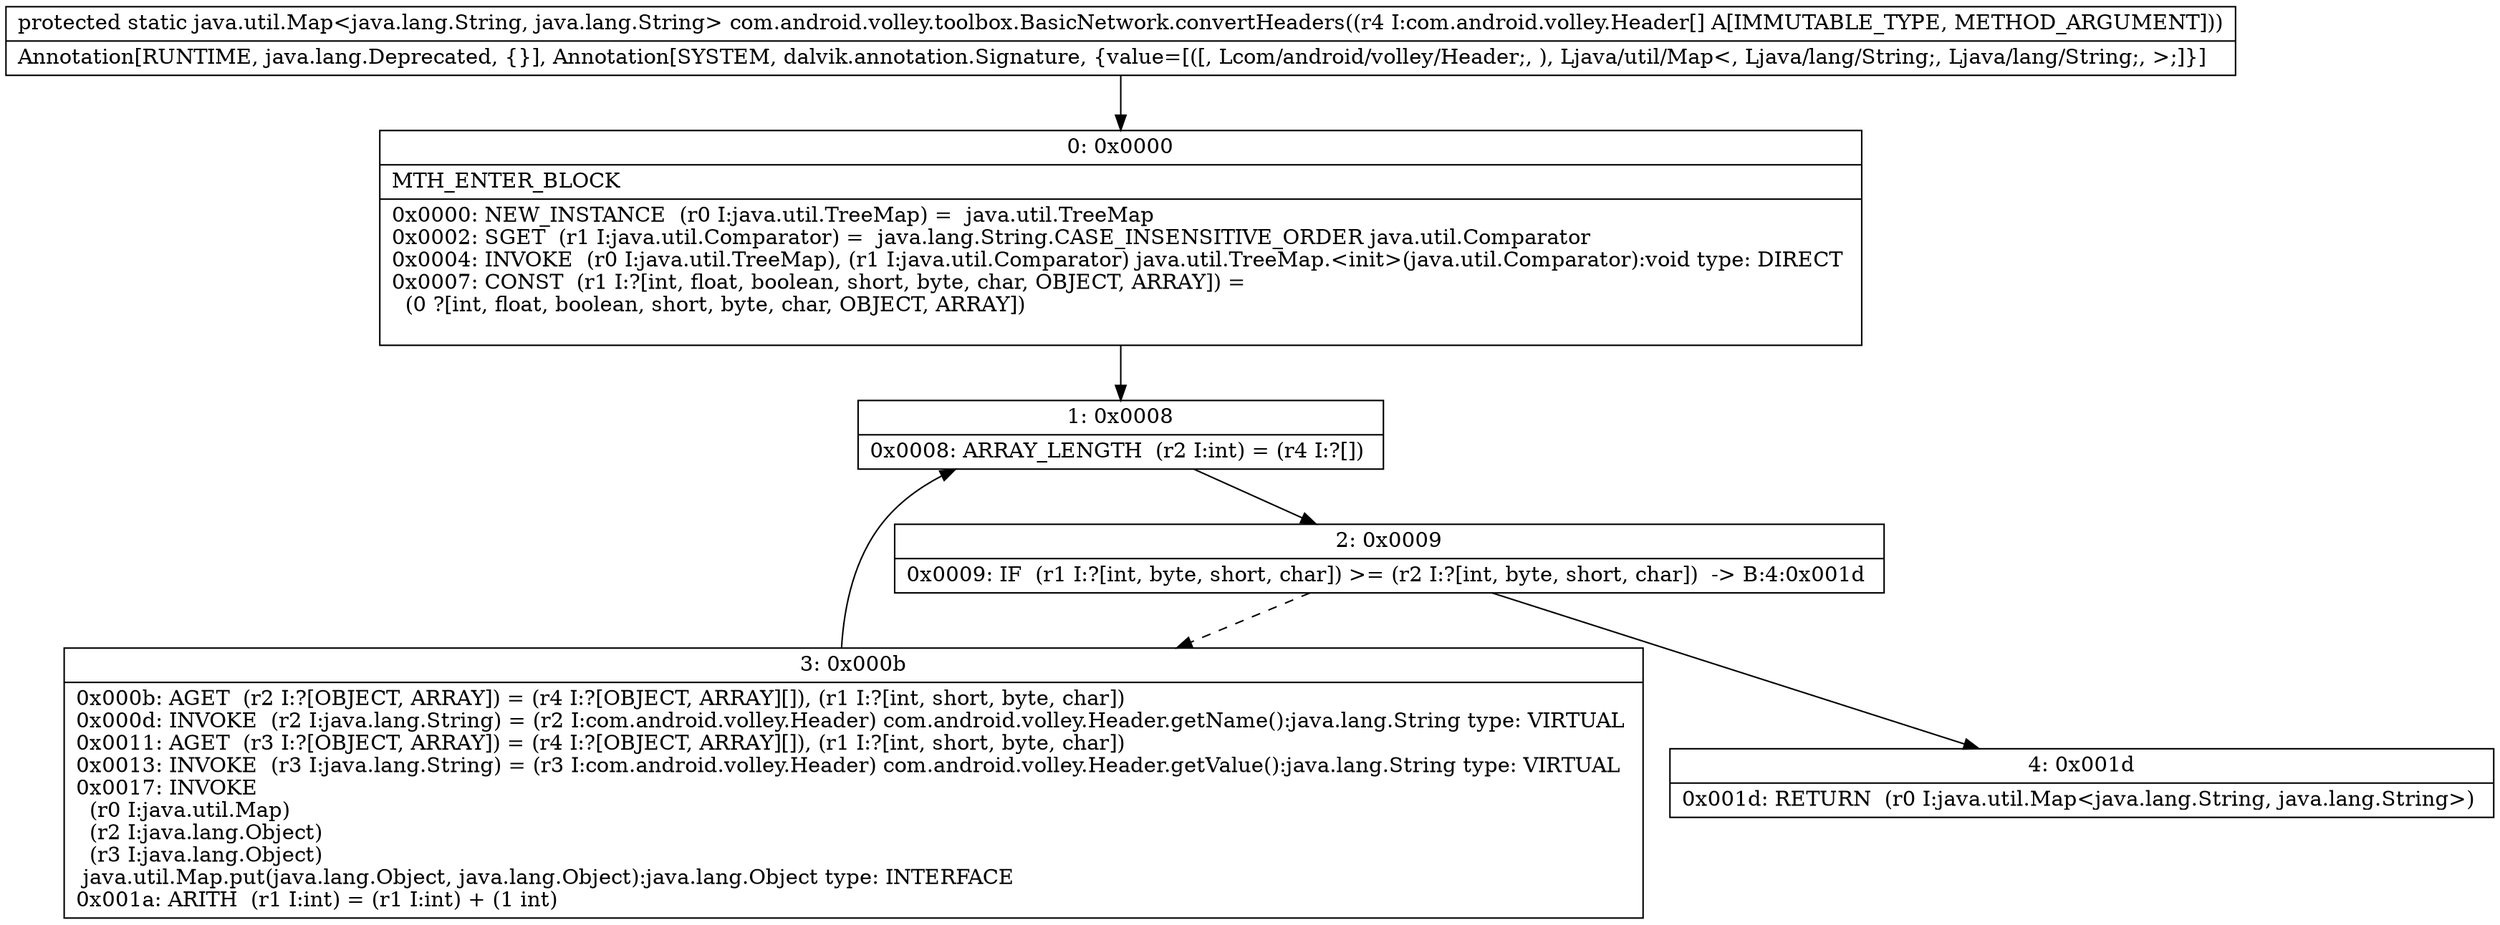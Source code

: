 digraph "CFG forcom.android.volley.toolbox.BasicNetwork.convertHeaders([Lcom\/android\/volley\/Header;)Ljava\/util\/Map;" {
Node_0 [shape=record,label="{0\:\ 0x0000|MTH_ENTER_BLOCK\l|0x0000: NEW_INSTANCE  (r0 I:java.util.TreeMap) =  java.util.TreeMap \l0x0002: SGET  (r1 I:java.util.Comparator) =  java.lang.String.CASE_INSENSITIVE_ORDER java.util.Comparator \l0x0004: INVOKE  (r0 I:java.util.TreeMap), (r1 I:java.util.Comparator) java.util.TreeMap.\<init\>(java.util.Comparator):void type: DIRECT \l0x0007: CONST  (r1 I:?[int, float, boolean, short, byte, char, OBJECT, ARRAY]) = \l  (0 ?[int, float, boolean, short, byte, char, OBJECT, ARRAY])\l \l}"];
Node_1 [shape=record,label="{1\:\ 0x0008|0x0008: ARRAY_LENGTH  (r2 I:int) = (r4 I:?[]) \l}"];
Node_2 [shape=record,label="{2\:\ 0x0009|0x0009: IF  (r1 I:?[int, byte, short, char]) \>= (r2 I:?[int, byte, short, char])  \-\> B:4:0x001d \l}"];
Node_3 [shape=record,label="{3\:\ 0x000b|0x000b: AGET  (r2 I:?[OBJECT, ARRAY]) = (r4 I:?[OBJECT, ARRAY][]), (r1 I:?[int, short, byte, char]) \l0x000d: INVOKE  (r2 I:java.lang.String) = (r2 I:com.android.volley.Header) com.android.volley.Header.getName():java.lang.String type: VIRTUAL \l0x0011: AGET  (r3 I:?[OBJECT, ARRAY]) = (r4 I:?[OBJECT, ARRAY][]), (r1 I:?[int, short, byte, char]) \l0x0013: INVOKE  (r3 I:java.lang.String) = (r3 I:com.android.volley.Header) com.android.volley.Header.getValue():java.lang.String type: VIRTUAL \l0x0017: INVOKE  \l  (r0 I:java.util.Map)\l  (r2 I:java.lang.Object)\l  (r3 I:java.lang.Object)\l java.util.Map.put(java.lang.Object, java.lang.Object):java.lang.Object type: INTERFACE \l0x001a: ARITH  (r1 I:int) = (r1 I:int) + (1 int) \l}"];
Node_4 [shape=record,label="{4\:\ 0x001d|0x001d: RETURN  (r0 I:java.util.Map\<java.lang.String, java.lang.String\>) \l}"];
MethodNode[shape=record,label="{protected static java.util.Map\<java.lang.String, java.lang.String\> com.android.volley.toolbox.BasicNetwork.convertHeaders((r4 I:com.android.volley.Header[] A[IMMUTABLE_TYPE, METHOD_ARGUMENT]))  | Annotation[RUNTIME, java.lang.Deprecated, \{\}], Annotation[SYSTEM, dalvik.annotation.Signature, \{value=[([, Lcom\/android\/volley\/Header;, ), Ljava\/util\/Map\<, Ljava\/lang\/String;, Ljava\/lang\/String;, \>;]\}]\l}"];
MethodNode -> Node_0;
Node_0 -> Node_1;
Node_1 -> Node_2;
Node_2 -> Node_3[style=dashed];
Node_2 -> Node_4;
Node_3 -> Node_1;
}

